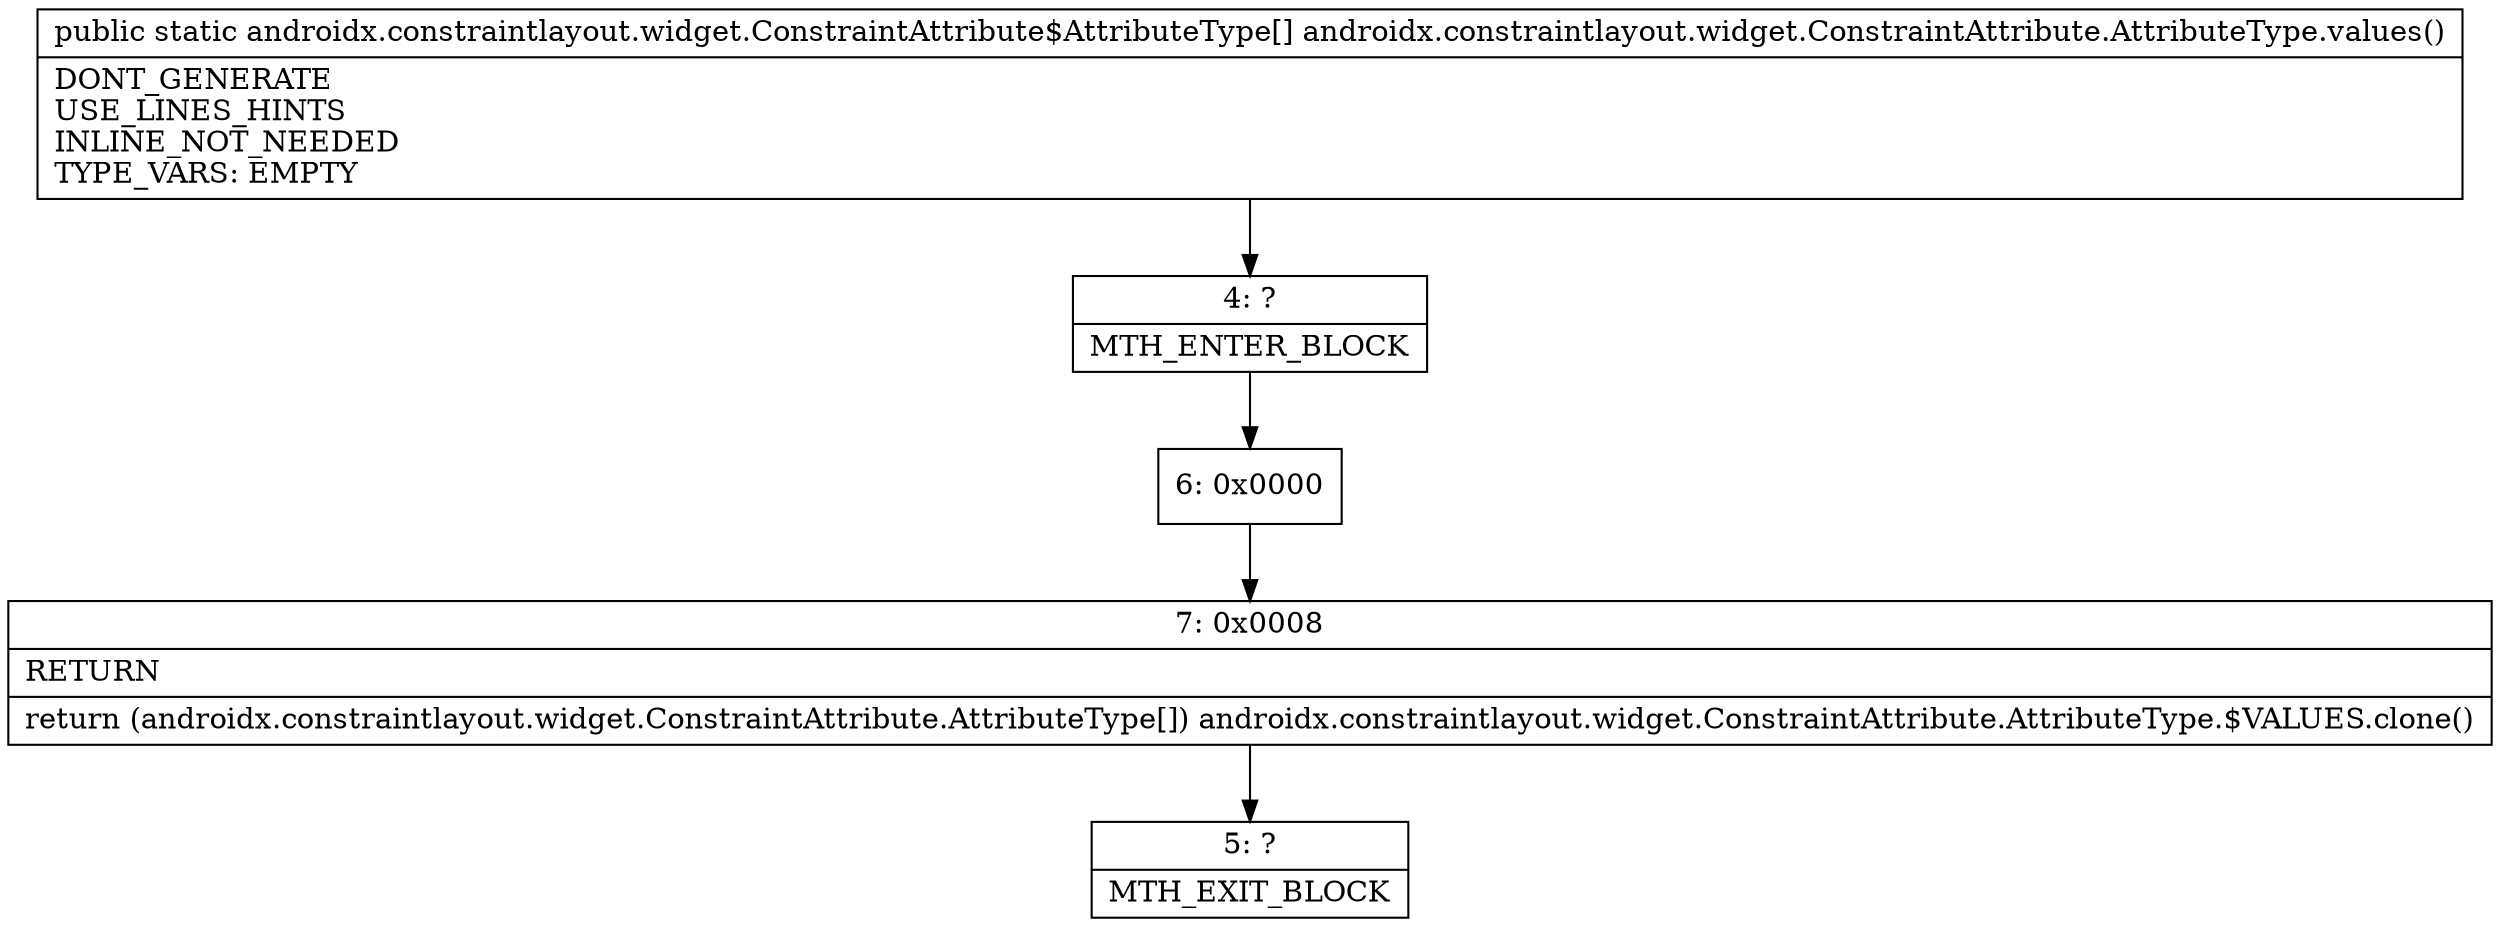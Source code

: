 digraph "CFG forandroidx.constraintlayout.widget.ConstraintAttribute.AttributeType.values()[Landroidx\/constraintlayout\/widget\/ConstraintAttribute$AttributeType;" {
Node_4 [shape=record,label="{4\:\ ?|MTH_ENTER_BLOCK\l}"];
Node_6 [shape=record,label="{6\:\ 0x0000}"];
Node_7 [shape=record,label="{7\:\ 0x0008|RETURN\l|return (androidx.constraintlayout.widget.ConstraintAttribute.AttributeType[]) androidx.constraintlayout.widget.ConstraintAttribute.AttributeType.$VALUES.clone()\l}"];
Node_5 [shape=record,label="{5\:\ ?|MTH_EXIT_BLOCK\l}"];
MethodNode[shape=record,label="{public static androidx.constraintlayout.widget.ConstraintAttribute$AttributeType[] androidx.constraintlayout.widget.ConstraintAttribute.AttributeType.values()  | DONT_GENERATE\lUSE_LINES_HINTS\lINLINE_NOT_NEEDED\lTYPE_VARS: EMPTY\l}"];
MethodNode -> Node_4;Node_4 -> Node_6;
Node_6 -> Node_7;
Node_7 -> Node_5;
}

